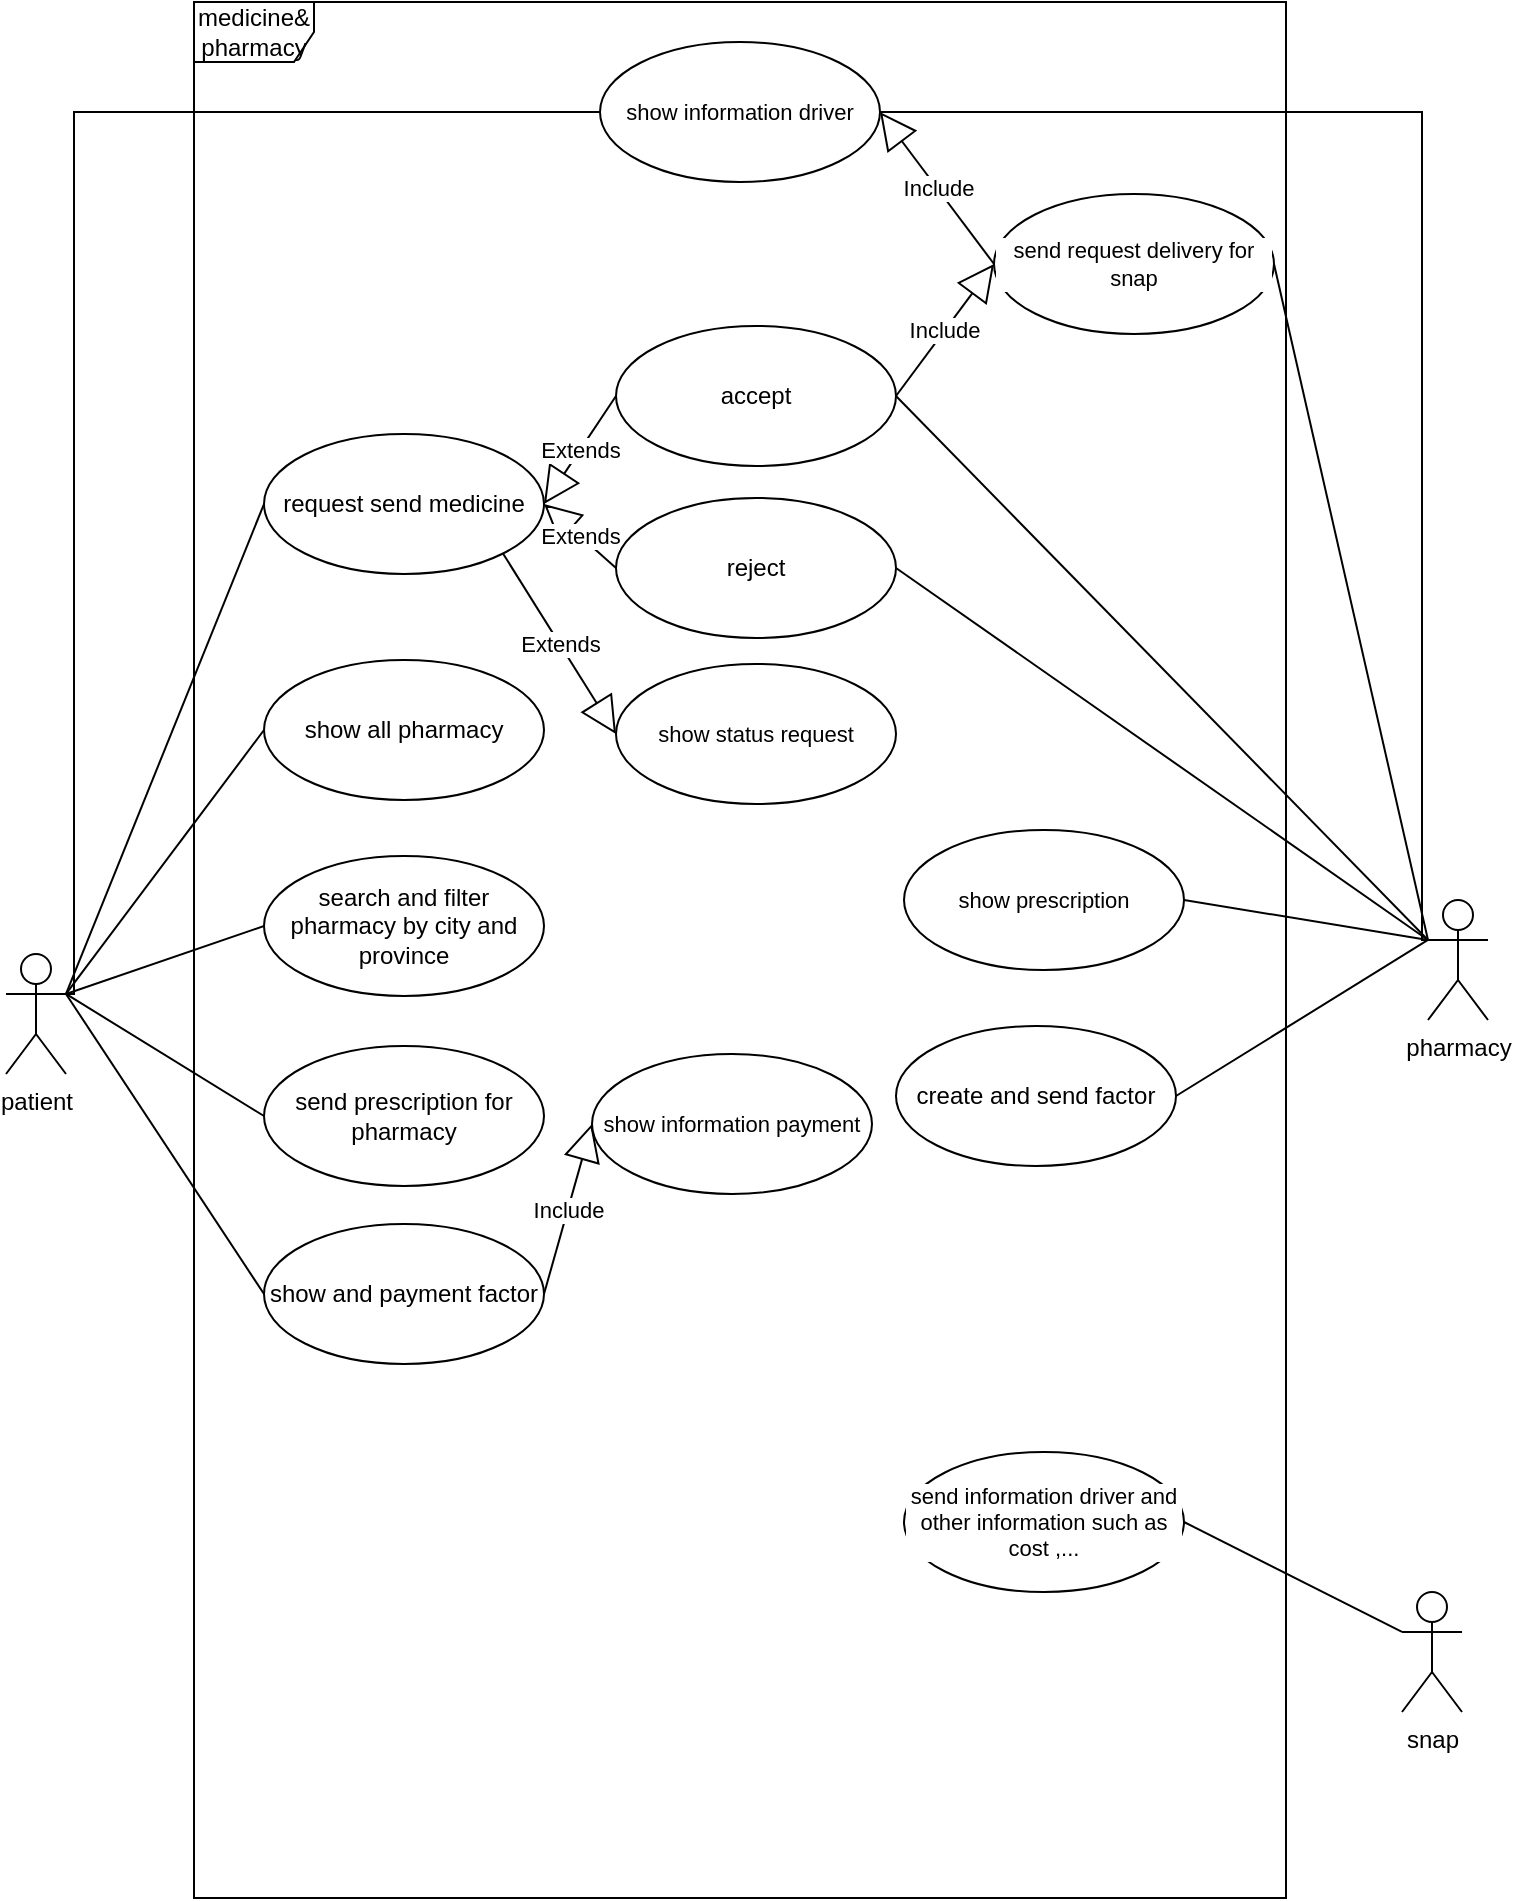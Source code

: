 <mxfile version="27.0.2">
  <diagram name="Page-1" id="fvfxUdfP4-D3tVlwauSV">
    <mxGraphModel dx="1186" dy="916" grid="0" gridSize="10" guides="1" tooltips="1" connect="1" arrows="1" fold="1" page="1" pageScale="1" pageWidth="850" pageHeight="1100" math="0" shadow="0">
      <root>
        <mxCell id="0" />
        <mxCell id="1" parent="0" />
        <mxCell id="KYOfN7pk-3VjSk7jNMGH-1" value="medicine&amp;amp; pharmacy" style="shape=umlFrame;whiteSpace=wrap;html=1;pointerEvents=0;" vertex="1" parent="1">
          <mxGeometry x="156" y="44" width="546" height="948" as="geometry" />
        </mxCell>
        <mxCell id="KYOfN7pk-3VjSk7jNMGH-14" style="edgeStyle=none;shape=connector;rounded=0;orthogonalLoop=1;jettySize=auto;html=1;exitX=0;exitY=0.333;exitDx=0;exitDy=0;exitPerimeter=0;entryX=1;entryY=0.5;entryDx=0;entryDy=0;strokeColor=default;align=center;verticalAlign=middle;fontFamily=Helvetica;fontSize=11;fontColor=default;labelBackgroundColor=default;startFill=0;endArrow=none;" edge="1" parent="1" source="KYOfN7pk-3VjSk7jNMGH-2" target="KYOfN7pk-3VjSk7jNMGH-8">
          <mxGeometry relative="1" as="geometry" />
        </mxCell>
        <mxCell id="KYOfN7pk-3VjSk7jNMGH-15" style="edgeStyle=none;shape=connector;rounded=0;orthogonalLoop=1;jettySize=auto;html=1;exitX=0;exitY=0.333;exitDx=0;exitDy=0;exitPerimeter=0;entryX=1;entryY=0.5;entryDx=0;entryDy=0;strokeColor=default;align=center;verticalAlign=middle;fontFamily=Helvetica;fontSize=11;fontColor=default;labelBackgroundColor=default;startFill=0;endArrow=none;" edge="1" parent="1" source="KYOfN7pk-3VjSk7jNMGH-2" target="KYOfN7pk-3VjSk7jNMGH-9">
          <mxGeometry relative="1" as="geometry" />
        </mxCell>
        <mxCell id="KYOfN7pk-3VjSk7jNMGH-25" style="edgeStyle=none;shape=connector;rounded=0;orthogonalLoop=1;jettySize=auto;html=1;exitX=0;exitY=0.333;exitDx=0;exitDy=0;exitPerimeter=0;entryX=1;entryY=0.5;entryDx=0;entryDy=0;strokeColor=default;align=center;verticalAlign=middle;fontFamily=Helvetica;fontSize=11;fontColor=default;labelBackgroundColor=default;startFill=0;endArrow=none;" edge="1" parent="1" source="KYOfN7pk-3VjSk7jNMGH-2" target="KYOfN7pk-3VjSk7jNMGH-24">
          <mxGeometry relative="1" as="geometry" />
        </mxCell>
        <mxCell id="KYOfN7pk-3VjSk7jNMGH-35" style="edgeStyle=none;shape=connector;rounded=0;orthogonalLoop=1;jettySize=auto;html=1;exitX=0;exitY=0.333;exitDx=0;exitDy=0;exitPerimeter=0;entryX=1;entryY=0.5;entryDx=0;entryDy=0;strokeColor=default;align=center;verticalAlign=middle;fontFamily=Helvetica;fontSize=11;fontColor=default;labelBackgroundColor=default;startFill=0;endArrow=none;" edge="1" parent="1" source="KYOfN7pk-3VjSk7jNMGH-2" target="KYOfN7pk-3VjSk7jNMGH-34">
          <mxGeometry relative="1" as="geometry" />
        </mxCell>
        <mxCell id="KYOfN7pk-3VjSk7jNMGH-39" style="edgeStyle=none;shape=connector;rounded=0;orthogonalLoop=1;jettySize=auto;html=1;exitX=0;exitY=0.333;exitDx=0;exitDy=0;exitPerimeter=0;entryX=1;entryY=0.5;entryDx=0;entryDy=0;strokeColor=default;align=center;verticalAlign=middle;fontFamily=Helvetica;fontSize=11;fontColor=default;labelBackgroundColor=default;startFill=0;endArrow=none;" edge="1" parent="1" source="KYOfN7pk-3VjSk7jNMGH-2" target="KYOfN7pk-3VjSk7jNMGH-18">
          <mxGeometry relative="1" as="geometry" />
        </mxCell>
        <mxCell id="KYOfN7pk-3VjSk7jNMGH-40" style="edgeStyle=orthogonalEdgeStyle;shape=connector;rounded=0;orthogonalLoop=1;jettySize=auto;html=1;exitX=0;exitY=0.333;exitDx=0;exitDy=0;exitPerimeter=0;entryX=1;entryY=0.5;entryDx=0;entryDy=0;strokeColor=default;align=center;verticalAlign=middle;fontFamily=Helvetica;fontSize=11;fontColor=default;labelBackgroundColor=default;startFill=0;endArrow=none;" edge="1" parent="1" source="KYOfN7pk-3VjSk7jNMGH-2" target="KYOfN7pk-3VjSk7jNMGH-22">
          <mxGeometry relative="1" as="geometry">
            <Array as="points">
              <mxPoint x="770" y="513" />
              <mxPoint x="770" y="99" />
            </Array>
          </mxGeometry>
        </mxCell>
        <mxCell id="KYOfN7pk-3VjSk7jNMGH-2" value="pharmacy" style="shape=umlActor;verticalLabelPosition=bottom;verticalAlign=top;html=1;" vertex="1" parent="1">
          <mxGeometry x="773" y="493" width="30" height="60" as="geometry" />
        </mxCell>
        <mxCell id="KYOfN7pk-3VjSk7jNMGH-7" style="rounded=0;orthogonalLoop=1;jettySize=auto;html=1;exitX=1;exitY=0.333;exitDx=0;exitDy=0;exitPerimeter=0;entryX=0;entryY=0.5;entryDx=0;entryDy=0;endArrow=none;startFill=0;" edge="1" parent="1" source="KYOfN7pk-3VjSk7jNMGH-3" target="KYOfN7pk-3VjSk7jNMGH-6">
          <mxGeometry relative="1" as="geometry" />
        </mxCell>
        <mxCell id="KYOfN7pk-3VjSk7jNMGH-28" style="edgeStyle=none;shape=connector;rounded=0;orthogonalLoop=1;jettySize=auto;html=1;exitX=1;exitY=0.333;exitDx=0;exitDy=0;exitPerimeter=0;entryX=0;entryY=0.5;entryDx=0;entryDy=0;strokeColor=default;align=center;verticalAlign=middle;fontFamily=Helvetica;fontSize=11;fontColor=default;labelBackgroundColor=default;startFill=0;endArrow=none;" edge="1" parent="1" source="KYOfN7pk-3VjSk7jNMGH-3" target="KYOfN7pk-3VjSk7jNMGH-26">
          <mxGeometry relative="1" as="geometry" />
        </mxCell>
        <mxCell id="KYOfN7pk-3VjSk7jNMGH-30" style="edgeStyle=none;shape=connector;rounded=0;orthogonalLoop=1;jettySize=auto;html=1;exitX=1;exitY=0.333;exitDx=0;exitDy=0;exitPerimeter=0;entryX=0;entryY=0.5;entryDx=0;entryDy=0;strokeColor=default;align=center;verticalAlign=middle;fontFamily=Helvetica;fontSize=11;fontColor=default;labelBackgroundColor=default;startFill=0;endArrow=none;" edge="1" parent="1" source="KYOfN7pk-3VjSk7jNMGH-3" target="KYOfN7pk-3VjSk7jNMGH-27">
          <mxGeometry relative="1" as="geometry" />
        </mxCell>
        <mxCell id="KYOfN7pk-3VjSk7jNMGH-32" style="edgeStyle=none;shape=connector;rounded=0;orthogonalLoop=1;jettySize=auto;html=1;exitX=1;exitY=0.333;exitDx=0;exitDy=0;exitPerimeter=0;entryX=0;entryY=0.5;entryDx=0;entryDy=0;strokeColor=default;align=center;verticalAlign=middle;fontFamily=Helvetica;fontSize=11;fontColor=default;labelBackgroundColor=default;startFill=0;endArrow=none;" edge="1" parent="1" source="KYOfN7pk-3VjSk7jNMGH-3" target="KYOfN7pk-3VjSk7jNMGH-31">
          <mxGeometry relative="1" as="geometry" />
        </mxCell>
        <mxCell id="KYOfN7pk-3VjSk7jNMGH-36" style="edgeStyle=none;shape=connector;rounded=0;orthogonalLoop=1;jettySize=auto;html=1;exitX=1;exitY=0.333;exitDx=0;exitDy=0;exitPerimeter=0;entryX=0;entryY=0.5;entryDx=0;entryDy=0;strokeColor=default;align=center;verticalAlign=middle;fontFamily=Helvetica;fontSize=11;fontColor=default;labelBackgroundColor=default;startFill=0;endArrow=none;" edge="1" parent="1" source="KYOfN7pk-3VjSk7jNMGH-3" target="KYOfN7pk-3VjSk7jNMGH-33">
          <mxGeometry relative="1" as="geometry" />
        </mxCell>
        <mxCell id="KYOfN7pk-3VjSk7jNMGH-41" style="edgeStyle=orthogonalEdgeStyle;shape=connector;rounded=0;orthogonalLoop=1;jettySize=auto;html=1;exitX=1;exitY=0.333;exitDx=0;exitDy=0;exitPerimeter=0;entryX=0;entryY=0.5;entryDx=0;entryDy=0;strokeColor=default;align=center;verticalAlign=middle;fontFamily=Helvetica;fontSize=11;fontColor=default;labelBackgroundColor=default;startFill=0;endArrow=none;" edge="1" parent="1" source="KYOfN7pk-3VjSk7jNMGH-3" target="KYOfN7pk-3VjSk7jNMGH-22">
          <mxGeometry relative="1" as="geometry">
            <Array as="points">
              <mxPoint x="96" y="540" />
              <mxPoint x="96" y="99" />
            </Array>
          </mxGeometry>
        </mxCell>
        <mxCell id="KYOfN7pk-3VjSk7jNMGH-3" value="patient" style="shape=umlActor;verticalLabelPosition=bottom;verticalAlign=top;html=1;" vertex="1" parent="1">
          <mxGeometry x="62" y="520" width="30" height="60" as="geometry" />
        </mxCell>
        <mxCell id="KYOfN7pk-3VjSk7jNMGH-21" style="edgeStyle=none;shape=connector;rounded=0;orthogonalLoop=1;jettySize=auto;html=1;exitX=0;exitY=0.333;exitDx=0;exitDy=0;exitPerimeter=0;entryX=1;entryY=0.5;entryDx=0;entryDy=0;strokeColor=default;align=center;verticalAlign=middle;fontFamily=Helvetica;fontSize=11;fontColor=default;labelBackgroundColor=default;startFill=0;endArrow=none;" edge="1" parent="1" source="KYOfN7pk-3VjSk7jNMGH-4" target="KYOfN7pk-3VjSk7jNMGH-20">
          <mxGeometry relative="1" as="geometry" />
        </mxCell>
        <mxCell id="KYOfN7pk-3VjSk7jNMGH-4" value="snap" style="shape=umlActor;verticalLabelPosition=bottom;verticalAlign=top;html=1;" vertex="1" parent="1">
          <mxGeometry x="760" y="839" width="30" height="60" as="geometry" />
        </mxCell>
        <mxCell id="KYOfN7pk-3VjSk7jNMGH-6" value="request send medicine" style="ellipse;whiteSpace=wrap;html=1;" vertex="1" parent="1">
          <mxGeometry x="191" y="260" width="140" height="70" as="geometry" />
        </mxCell>
        <mxCell id="KYOfN7pk-3VjSk7jNMGH-8" value="accept" style="ellipse;whiteSpace=wrap;html=1;" vertex="1" parent="1">
          <mxGeometry x="367" y="206" width="140" height="70" as="geometry" />
        </mxCell>
        <mxCell id="KYOfN7pk-3VjSk7jNMGH-9" value="reject" style="ellipse;whiteSpace=wrap;html=1;" vertex="1" parent="1">
          <mxGeometry x="367" y="292" width="140" height="70" as="geometry" />
        </mxCell>
        <mxCell id="KYOfN7pk-3VjSk7jNMGH-11" value="Extends" style="endArrow=block;endSize=16;endFill=0;html=1;rounded=0;exitX=0;exitY=0.5;exitDx=0;exitDy=0;entryX=1;entryY=0.5;entryDx=0;entryDy=0;" edge="1" parent="1" source="KYOfN7pk-3VjSk7jNMGH-8" target="KYOfN7pk-3VjSk7jNMGH-6">
          <mxGeometry width="160" relative="1" as="geometry">
            <mxPoint x="233" y="394" as="sourcePoint" />
            <mxPoint x="393" y="394" as="targetPoint" />
          </mxGeometry>
        </mxCell>
        <mxCell id="KYOfN7pk-3VjSk7jNMGH-12" value="Extends" style="endArrow=block;endSize=16;endFill=0;html=1;rounded=0;exitX=0;exitY=0.5;exitDx=0;exitDy=0;entryX=1;entryY=0.5;entryDx=0;entryDy=0;" edge="1" parent="1" source="KYOfN7pk-3VjSk7jNMGH-9" target="KYOfN7pk-3VjSk7jNMGH-6">
          <mxGeometry width="160" relative="1" as="geometry">
            <mxPoint x="377" y="251" as="sourcePoint" />
            <mxPoint x="341" y="305" as="targetPoint" />
          </mxGeometry>
        </mxCell>
        <mxCell id="KYOfN7pk-3VjSk7jNMGH-16" value="show status request" style="ellipse;whiteSpace=wrap;html=1;fontFamily=Helvetica;fontSize=11;fontColor=default;labelBackgroundColor=default;" vertex="1" parent="1">
          <mxGeometry x="367" y="375" width="140" height="70" as="geometry" />
        </mxCell>
        <mxCell id="KYOfN7pk-3VjSk7jNMGH-17" value="Extends" style="endArrow=block;endSize=16;endFill=0;html=1;rounded=0;exitX=1;exitY=1;exitDx=0;exitDy=0;entryX=0;entryY=0.5;entryDx=0;entryDy=0;" edge="1" parent="1" source="KYOfN7pk-3VjSk7jNMGH-6" target="KYOfN7pk-3VjSk7jNMGH-16">
          <mxGeometry width="160" relative="1" as="geometry">
            <mxPoint x="400" y="501" as="sourcePoint" />
            <mxPoint x="364" y="469" as="targetPoint" />
          </mxGeometry>
        </mxCell>
        <mxCell id="KYOfN7pk-3VjSk7jNMGH-18" value="send request delivery for snap" style="ellipse;whiteSpace=wrap;html=1;fontFamily=Helvetica;fontSize=11;fontColor=default;labelBackgroundColor=default;" vertex="1" parent="1">
          <mxGeometry x="556" y="140" width="140" height="70" as="geometry" />
        </mxCell>
        <mxCell id="KYOfN7pk-3VjSk7jNMGH-19" value="Include" style="endArrow=block;endSize=16;endFill=0;html=1;rounded=0;strokeColor=default;align=center;verticalAlign=middle;fontFamily=Helvetica;fontSize=11;fontColor=default;labelBackgroundColor=default;exitX=1;exitY=0.5;exitDx=0;exitDy=0;entryX=0;entryY=0.5;entryDx=0;entryDy=0;" edge="1" parent="1" source="KYOfN7pk-3VjSk7jNMGH-8" target="KYOfN7pk-3VjSk7jNMGH-18">
          <mxGeometry x="-0.002" width="160" relative="1" as="geometry">
            <mxPoint x="317" y="625" as="sourcePoint" />
            <mxPoint x="519" y="177" as="targetPoint" />
            <mxPoint as="offset" />
          </mxGeometry>
        </mxCell>
        <mxCell id="KYOfN7pk-3VjSk7jNMGH-20" value="send information driver and other information such as cost ,..." style="ellipse;whiteSpace=wrap;html=1;fontFamily=Helvetica;fontSize=11;fontColor=default;labelBackgroundColor=default;" vertex="1" parent="1">
          <mxGeometry x="511" y="769" width="140" height="70" as="geometry" />
        </mxCell>
        <mxCell id="KYOfN7pk-3VjSk7jNMGH-22" value="show information driver" style="ellipse;whiteSpace=wrap;html=1;fontFamily=Helvetica;fontSize=11;fontColor=default;labelBackgroundColor=default;" vertex="1" parent="1">
          <mxGeometry x="359" y="64" width="140" height="70" as="geometry" />
        </mxCell>
        <mxCell id="KYOfN7pk-3VjSk7jNMGH-23" value="Include" style="endArrow=block;endSize=16;endFill=0;html=1;rounded=0;strokeColor=default;align=center;verticalAlign=middle;fontFamily=Helvetica;fontSize=11;fontColor=default;labelBackgroundColor=default;exitX=0;exitY=0.5;exitDx=0;exitDy=0;entryX=1;entryY=0.5;entryDx=0;entryDy=0;" edge="1" parent="1" source="KYOfN7pk-3VjSk7jNMGH-18" target="KYOfN7pk-3VjSk7jNMGH-22">
          <mxGeometry width="160" relative="1" as="geometry">
            <mxPoint x="517" y="251" as="sourcePoint" />
            <mxPoint x="566" y="185" as="targetPoint" />
          </mxGeometry>
        </mxCell>
        <mxCell id="KYOfN7pk-3VjSk7jNMGH-24" value="show prescription" style="ellipse;whiteSpace=wrap;html=1;fontFamily=Helvetica;fontSize=11;fontColor=default;labelBackgroundColor=default;" vertex="1" parent="1">
          <mxGeometry x="511" y="458" width="140" height="70" as="geometry" />
        </mxCell>
        <mxCell id="KYOfN7pk-3VjSk7jNMGH-26" value="show all pharmacy" style="ellipse;whiteSpace=wrap;html=1;" vertex="1" parent="1">
          <mxGeometry x="191" y="373" width="140" height="70" as="geometry" />
        </mxCell>
        <mxCell id="KYOfN7pk-3VjSk7jNMGH-27" value="search and filter pharmacy by city and province" style="ellipse;whiteSpace=wrap;html=1;" vertex="1" parent="1">
          <mxGeometry x="191" y="471" width="140" height="70" as="geometry" />
        </mxCell>
        <mxCell id="KYOfN7pk-3VjSk7jNMGH-31" value="send prescription for pharmacy" style="ellipse;whiteSpace=wrap;html=1;" vertex="1" parent="1">
          <mxGeometry x="191" y="566" width="140" height="70" as="geometry" />
        </mxCell>
        <mxCell id="KYOfN7pk-3VjSk7jNMGH-33" value="show and payment factor" style="ellipse;whiteSpace=wrap;html=1;" vertex="1" parent="1">
          <mxGeometry x="191" y="655" width="140" height="70" as="geometry" />
        </mxCell>
        <mxCell id="KYOfN7pk-3VjSk7jNMGH-34" value="create and send factor" style="ellipse;whiteSpace=wrap;html=1;" vertex="1" parent="1">
          <mxGeometry x="507" y="556" width="140" height="70" as="geometry" />
        </mxCell>
        <mxCell id="KYOfN7pk-3VjSk7jNMGH-37" value="show information payment" style="ellipse;whiteSpace=wrap;html=1;fontFamily=Helvetica;fontSize=11;fontColor=default;labelBackgroundColor=default;" vertex="1" parent="1">
          <mxGeometry x="355" y="570" width="140" height="70" as="geometry" />
        </mxCell>
        <mxCell id="KYOfN7pk-3VjSk7jNMGH-38" value="Include" style="endArrow=block;endSize=16;endFill=0;html=1;rounded=0;strokeColor=default;align=center;verticalAlign=middle;fontFamily=Helvetica;fontSize=11;fontColor=default;labelBackgroundColor=default;exitX=1;exitY=0.5;exitDx=0;exitDy=0;entryX=0;entryY=0.5;entryDx=0;entryDy=0;" edge="1" parent="1" source="KYOfN7pk-3VjSk7jNMGH-33" target="KYOfN7pk-3VjSk7jNMGH-37">
          <mxGeometry x="-0.002" width="160" relative="1" as="geometry">
            <mxPoint x="371" y="670" as="sourcePoint" />
            <mxPoint x="420" y="604" as="targetPoint" />
            <mxPoint as="offset" />
          </mxGeometry>
        </mxCell>
      </root>
    </mxGraphModel>
  </diagram>
</mxfile>
